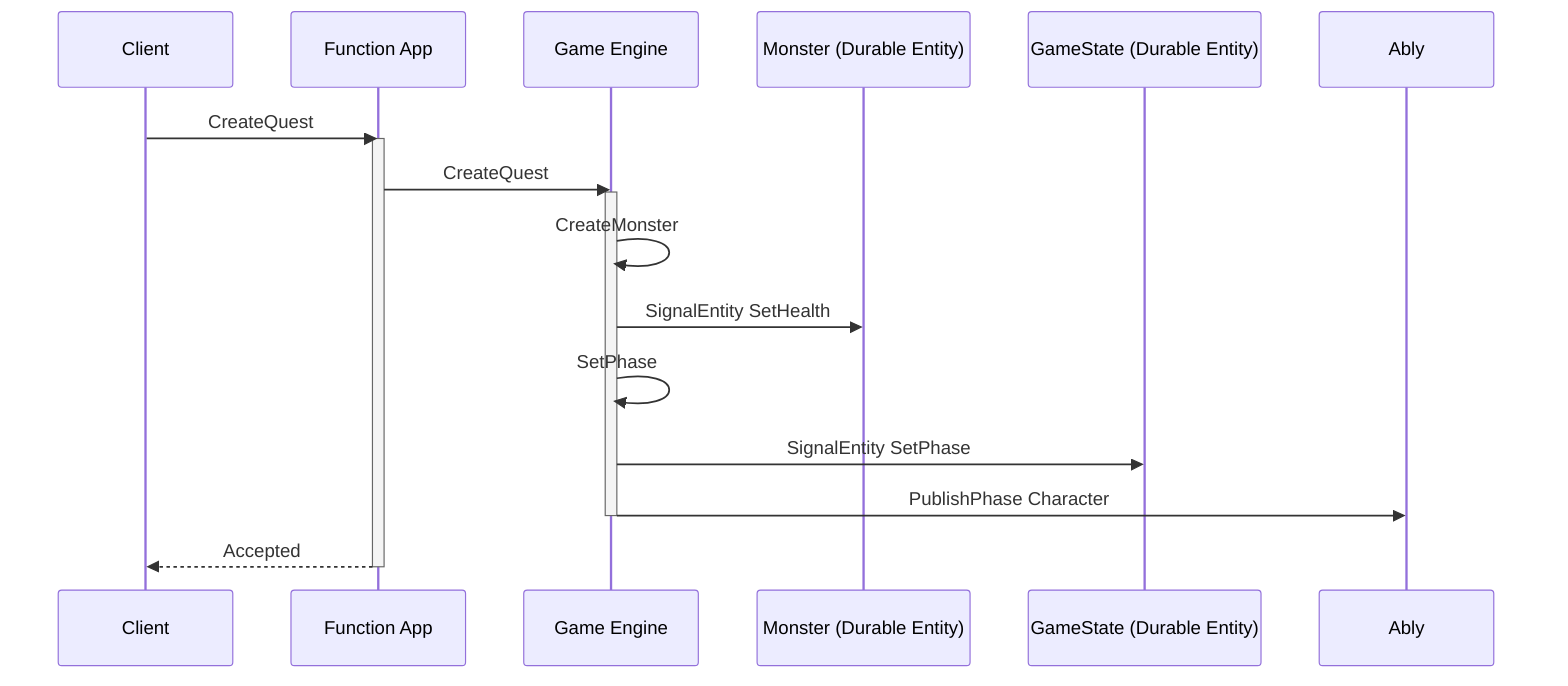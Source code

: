 sequenceDiagram
  Client ->> Function App: CreateQuest
  activate Function App
  Function App ->> Game Engine: CreateQuest
  activate Game Engine
  Game Engine ->> Game Engine: CreateMonster
  Game Engine ->> Monster (Durable Entity): SignalEntity SetHealth
  Game Engine ->> Game Engine: SetPhase
  Game Engine ->> GameState (Durable Entity): SignalEntity SetPhase
  Game Engine ->> Ably: PublishPhase Character
  deactivate Game Engine
  Function App -->> Client: Accepted
  deactivate Function App